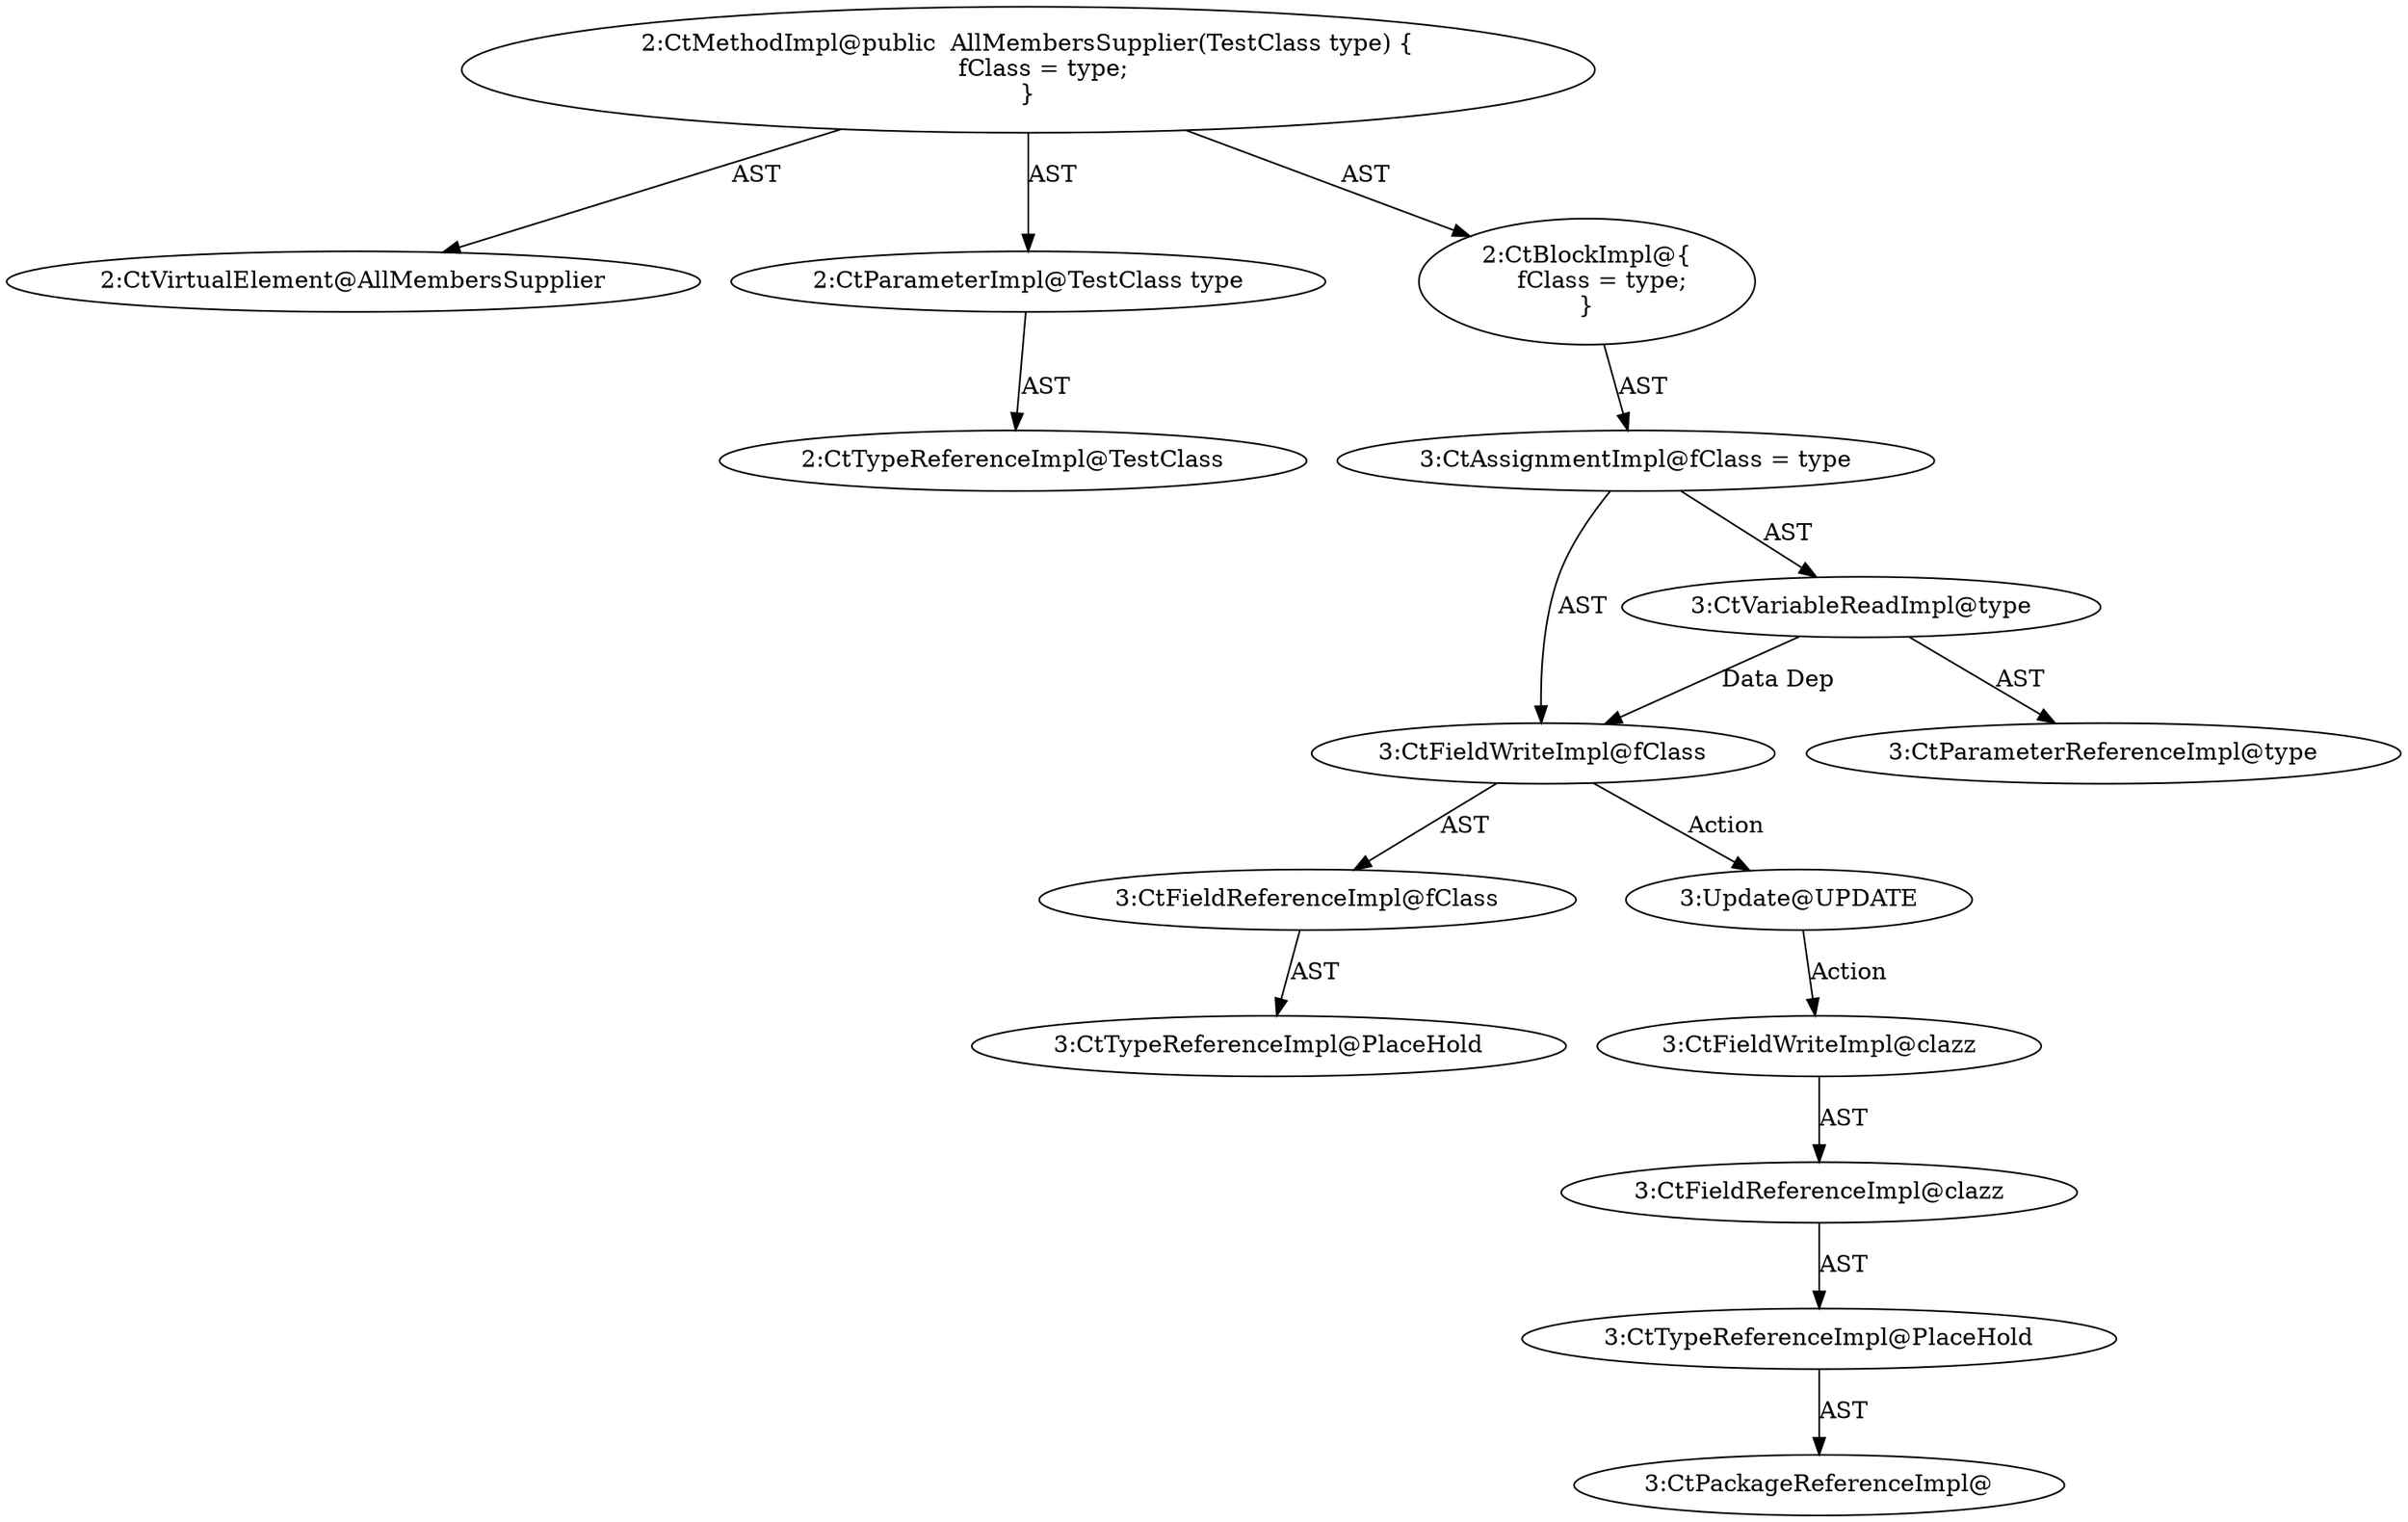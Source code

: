 digraph "AllMembersSupplier#?,TestClass" {
0 [label="2:CtVirtualElement@AllMembersSupplier" shape=ellipse]
1 [label="2:CtParameterImpl@TestClass type" shape=ellipse]
2 [label="2:CtTypeReferenceImpl@TestClass" shape=ellipse]
3 [label="3:CtFieldReferenceImpl@fClass" shape=ellipse]
4 [label="3:CtTypeReferenceImpl@PlaceHold" shape=ellipse]
5 [label="3:CtFieldWriteImpl@fClass" shape=ellipse]
6 [label="3:CtVariableReadImpl@type" shape=ellipse]
7 [label="3:CtParameterReferenceImpl@type" shape=ellipse]
8 [label="3:CtAssignmentImpl@fClass = type" shape=ellipse]
9 [label="2:CtBlockImpl@\{
    fClass = type;
\}" shape=ellipse]
10 [label="2:CtMethodImpl@public  AllMembersSupplier(TestClass type) \{
    fClass = type;
\}" shape=ellipse]
11 [label="3:Update@UPDATE" shape=ellipse]
12 [label="3:CtPackageReferenceImpl@" shape=ellipse]
13 [label="3:CtTypeReferenceImpl@PlaceHold" shape=ellipse]
14 [label="3:CtFieldReferenceImpl@clazz" shape=ellipse]
15 [label="3:CtFieldWriteImpl@clazz" shape=ellipse]
1 -> 2 [label="AST"];
3 -> 4 [label="AST"];
5 -> 3 [label="AST"];
5 -> 11 [label="Action"];
6 -> 7 [label="AST"];
6 -> 5 [label="Data Dep"];
8 -> 5 [label="AST"];
8 -> 6 [label="AST"];
9 -> 8 [label="AST"];
10 -> 0 [label="AST"];
10 -> 1 [label="AST"];
10 -> 9 [label="AST"];
11 -> 15 [label="Action"];
13 -> 12 [label="AST"];
14 -> 13 [label="AST"];
15 -> 14 [label="AST"];
}